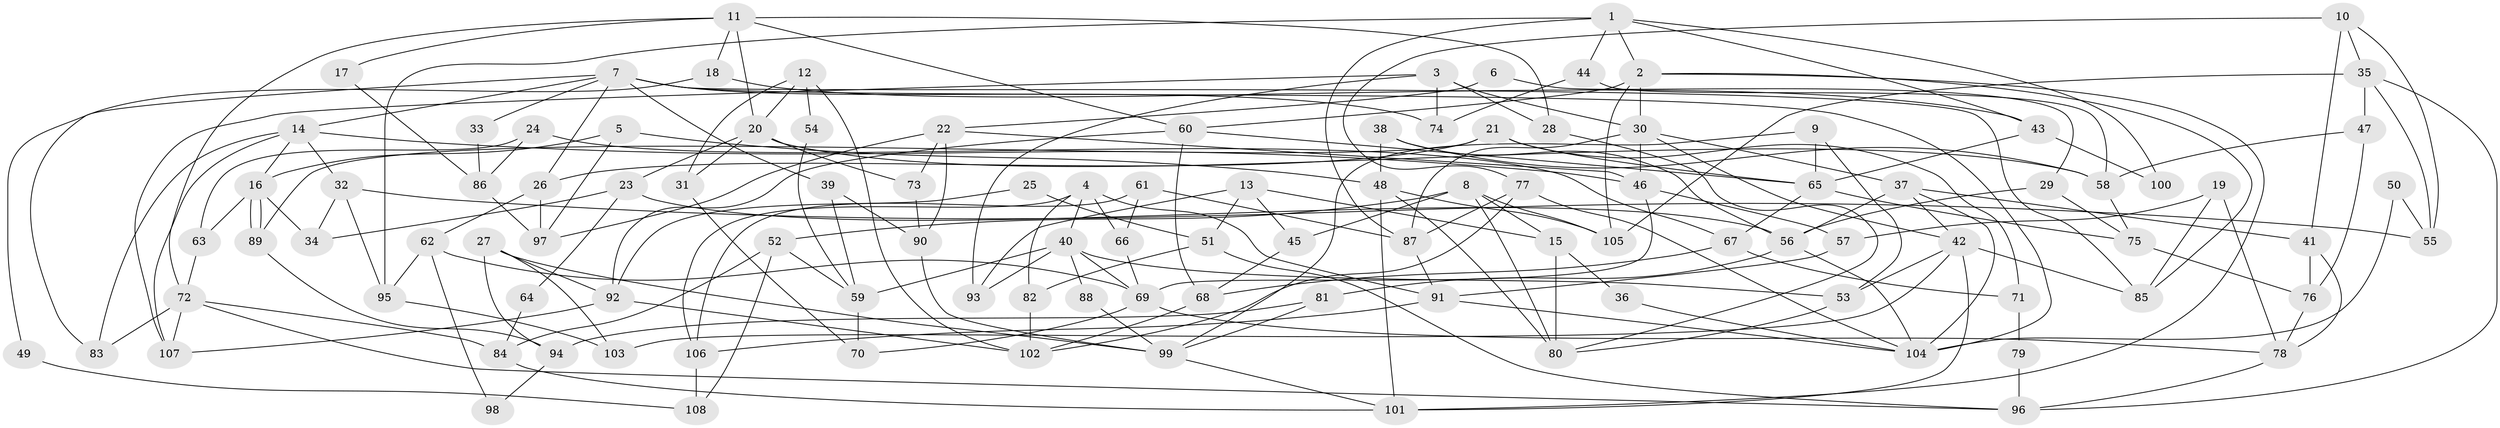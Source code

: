 // coarse degree distribution, {5: 0.18181818181818182, 9: 0.06060606060606061, 6: 0.16666666666666666, 3: 0.22727272727272727, 8: 0.06060606060606061, 4: 0.13636363636363635, 7: 0.10606060606060606, 2: 0.06060606060606061}
// Generated by graph-tools (version 1.1) at 2025/41/03/06/25 10:41:54]
// undirected, 108 vertices, 216 edges
graph export_dot {
graph [start="1"]
  node [color=gray90,style=filled];
  1;
  2;
  3;
  4;
  5;
  6;
  7;
  8;
  9;
  10;
  11;
  12;
  13;
  14;
  15;
  16;
  17;
  18;
  19;
  20;
  21;
  22;
  23;
  24;
  25;
  26;
  27;
  28;
  29;
  30;
  31;
  32;
  33;
  34;
  35;
  36;
  37;
  38;
  39;
  40;
  41;
  42;
  43;
  44;
  45;
  46;
  47;
  48;
  49;
  50;
  51;
  52;
  53;
  54;
  55;
  56;
  57;
  58;
  59;
  60;
  61;
  62;
  63;
  64;
  65;
  66;
  67;
  68;
  69;
  70;
  71;
  72;
  73;
  74;
  75;
  76;
  77;
  78;
  79;
  80;
  81;
  82;
  83;
  84;
  85;
  86;
  87;
  88;
  89;
  90;
  91;
  92;
  93;
  94;
  95;
  96;
  97;
  98;
  99;
  100;
  101;
  102;
  103;
  104;
  105;
  106;
  107;
  108;
  1 -- 95;
  1 -- 2;
  1 -- 43;
  1 -- 44;
  1 -- 87;
  1 -- 100;
  2 -- 60;
  2 -- 101;
  2 -- 30;
  2 -- 85;
  2 -- 105;
  3 -- 30;
  3 -- 74;
  3 -- 28;
  3 -- 93;
  3 -- 107;
  4 -- 40;
  4 -- 91;
  4 -- 66;
  4 -- 82;
  4 -- 106;
  5 -- 16;
  5 -- 48;
  5 -- 97;
  6 -- 22;
  6 -- 29;
  7 -- 85;
  7 -- 104;
  7 -- 14;
  7 -- 26;
  7 -- 33;
  7 -- 39;
  7 -- 74;
  7 -- 83;
  8 -- 105;
  8 -- 15;
  8 -- 45;
  8 -- 52;
  8 -- 80;
  9 -- 99;
  9 -- 65;
  9 -- 53;
  10 -- 77;
  10 -- 41;
  10 -- 35;
  10 -- 55;
  11 -- 28;
  11 -- 20;
  11 -- 17;
  11 -- 18;
  11 -- 60;
  11 -- 72;
  12 -- 102;
  12 -- 20;
  12 -- 31;
  12 -- 54;
  13 -- 45;
  13 -- 93;
  13 -- 15;
  13 -- 51;
  14 -- 107;
  14 -- 16;
  14 -- 32;
  14 -- 46;
  14 -- 83;
  15 -- 80;
  15 -- 36;
  16 -- 89;
  16 -- 89;
  16 -- 34;
  16 -- 63;
  17 -- 86;
  18 -- 43;
  18 -- 49;
  19 -- 57;
  19 -- 85;
  19 -- 78;
  20 -- 23;
  20 -- 31;
  20 -- 58;
  20 -- 73;
  21 -- 89;
  21 -- 26;
  21 -- 65;
  21 -- 71;
  22 -- 46;
  22 -- 90;
  22 -- 73;
  22 -- 97;
  23 -- 56;
  23 -- 34;
  23 -- 64;
  24 -- 67;
  24 -- 63;
  24 -- 86;
  25 -- 51;
  25 -- 92;
  26 -- 97;
  26 -- 62;
  27 -- 103;
  27 -- 92;
  27 -- 94;
  27 -- 99;
  28 -- 80;
  29 -- 75;
  29 -- 56;
  30 -- 37;
  30 -- 42;
  30 -- 46;
  30 -- 87;
  31 -- 70;
  32 -- 55;
  32 -- 34;
  32 -- 95;
  33 -- 86;
  35 -- 96;
  35 -- 47;
  35 -- 55;
  35 -- 105;
  36 -- 104;
  37 -- 42;
  37 -- 56;
  37 -- 41;
  37 -- 104;
  38 -- 48;
  38 -- 58;
  38 -- 56;
  39 -- 90;
  39 -- 59;
  40 -- 53;
  40 -- 69;
  40 -- 59;
  40 -- 88;
  40 -- 93;
  41 -- 76;
  41 -- 78;
  42 -- 101;
  42 -- 53;
  42 -- 85;
  42 -- 103;
  43 -- 65;
  43 -- 100;
  44 -- 58;
  44 -- 74;
  45 -- 68;
  46 -- 57;
  46 -- 69;
  47 -- 58;
  47 -- 76;
  48 -- 80;
  48 -- 105;
  48 -- 101;
  49 -- 108;
  50 -- 55;
  50 -- 104;
  51 -- 96;
  51 -- 82;
  52 -- 59;
  52 -- 84;
  52 -- 108;
  53 -- 80;
  54 -- 59;
  56 -- 104;
  56 -- 81;
  57 -- 91;
  58 -- 75;
  59 -- 70;
  60 -- 92;
  60 -- 65;
  60 -- 68;
  61 -- 87;
  61 -- 66;
  61 -- 106;
  62 -- 69;
  62 -- 95;
  62 -- 98;
  63 -- 72;
  64 -- 84;
  65 -- 67;
  65 -- 75;
  66 -- 69;
  67 -- 68;
  67 -- 71;
  68 -- 102;
  69 -- 78;
  69 -- 70;
  71 -- 79;
  72 -- 83;
  72 -- 84;
  72 -- 96;
  72 -- 107;
  73 -- 90;
  75 -- 76;
  76 -- 78;
  77 -- 104;
  77 -- 87;
  77 -- 102;
  78 -- 96;
  79 -- 96;
  81 -- 99;
  81 -- 94;
  82 -- 102;
  84 -- 101;
  86 -- 97;
  87 -- 91;
  88 -- 99;
  89 -- 94;
  90 -- 99;
  91 -- 106;
  91 -- 104;
  92 -- 102;
  92 -- 107;
  94 -- 98;
  95 -- 103;
  99 -- 101;
  106 -- 108;
}
